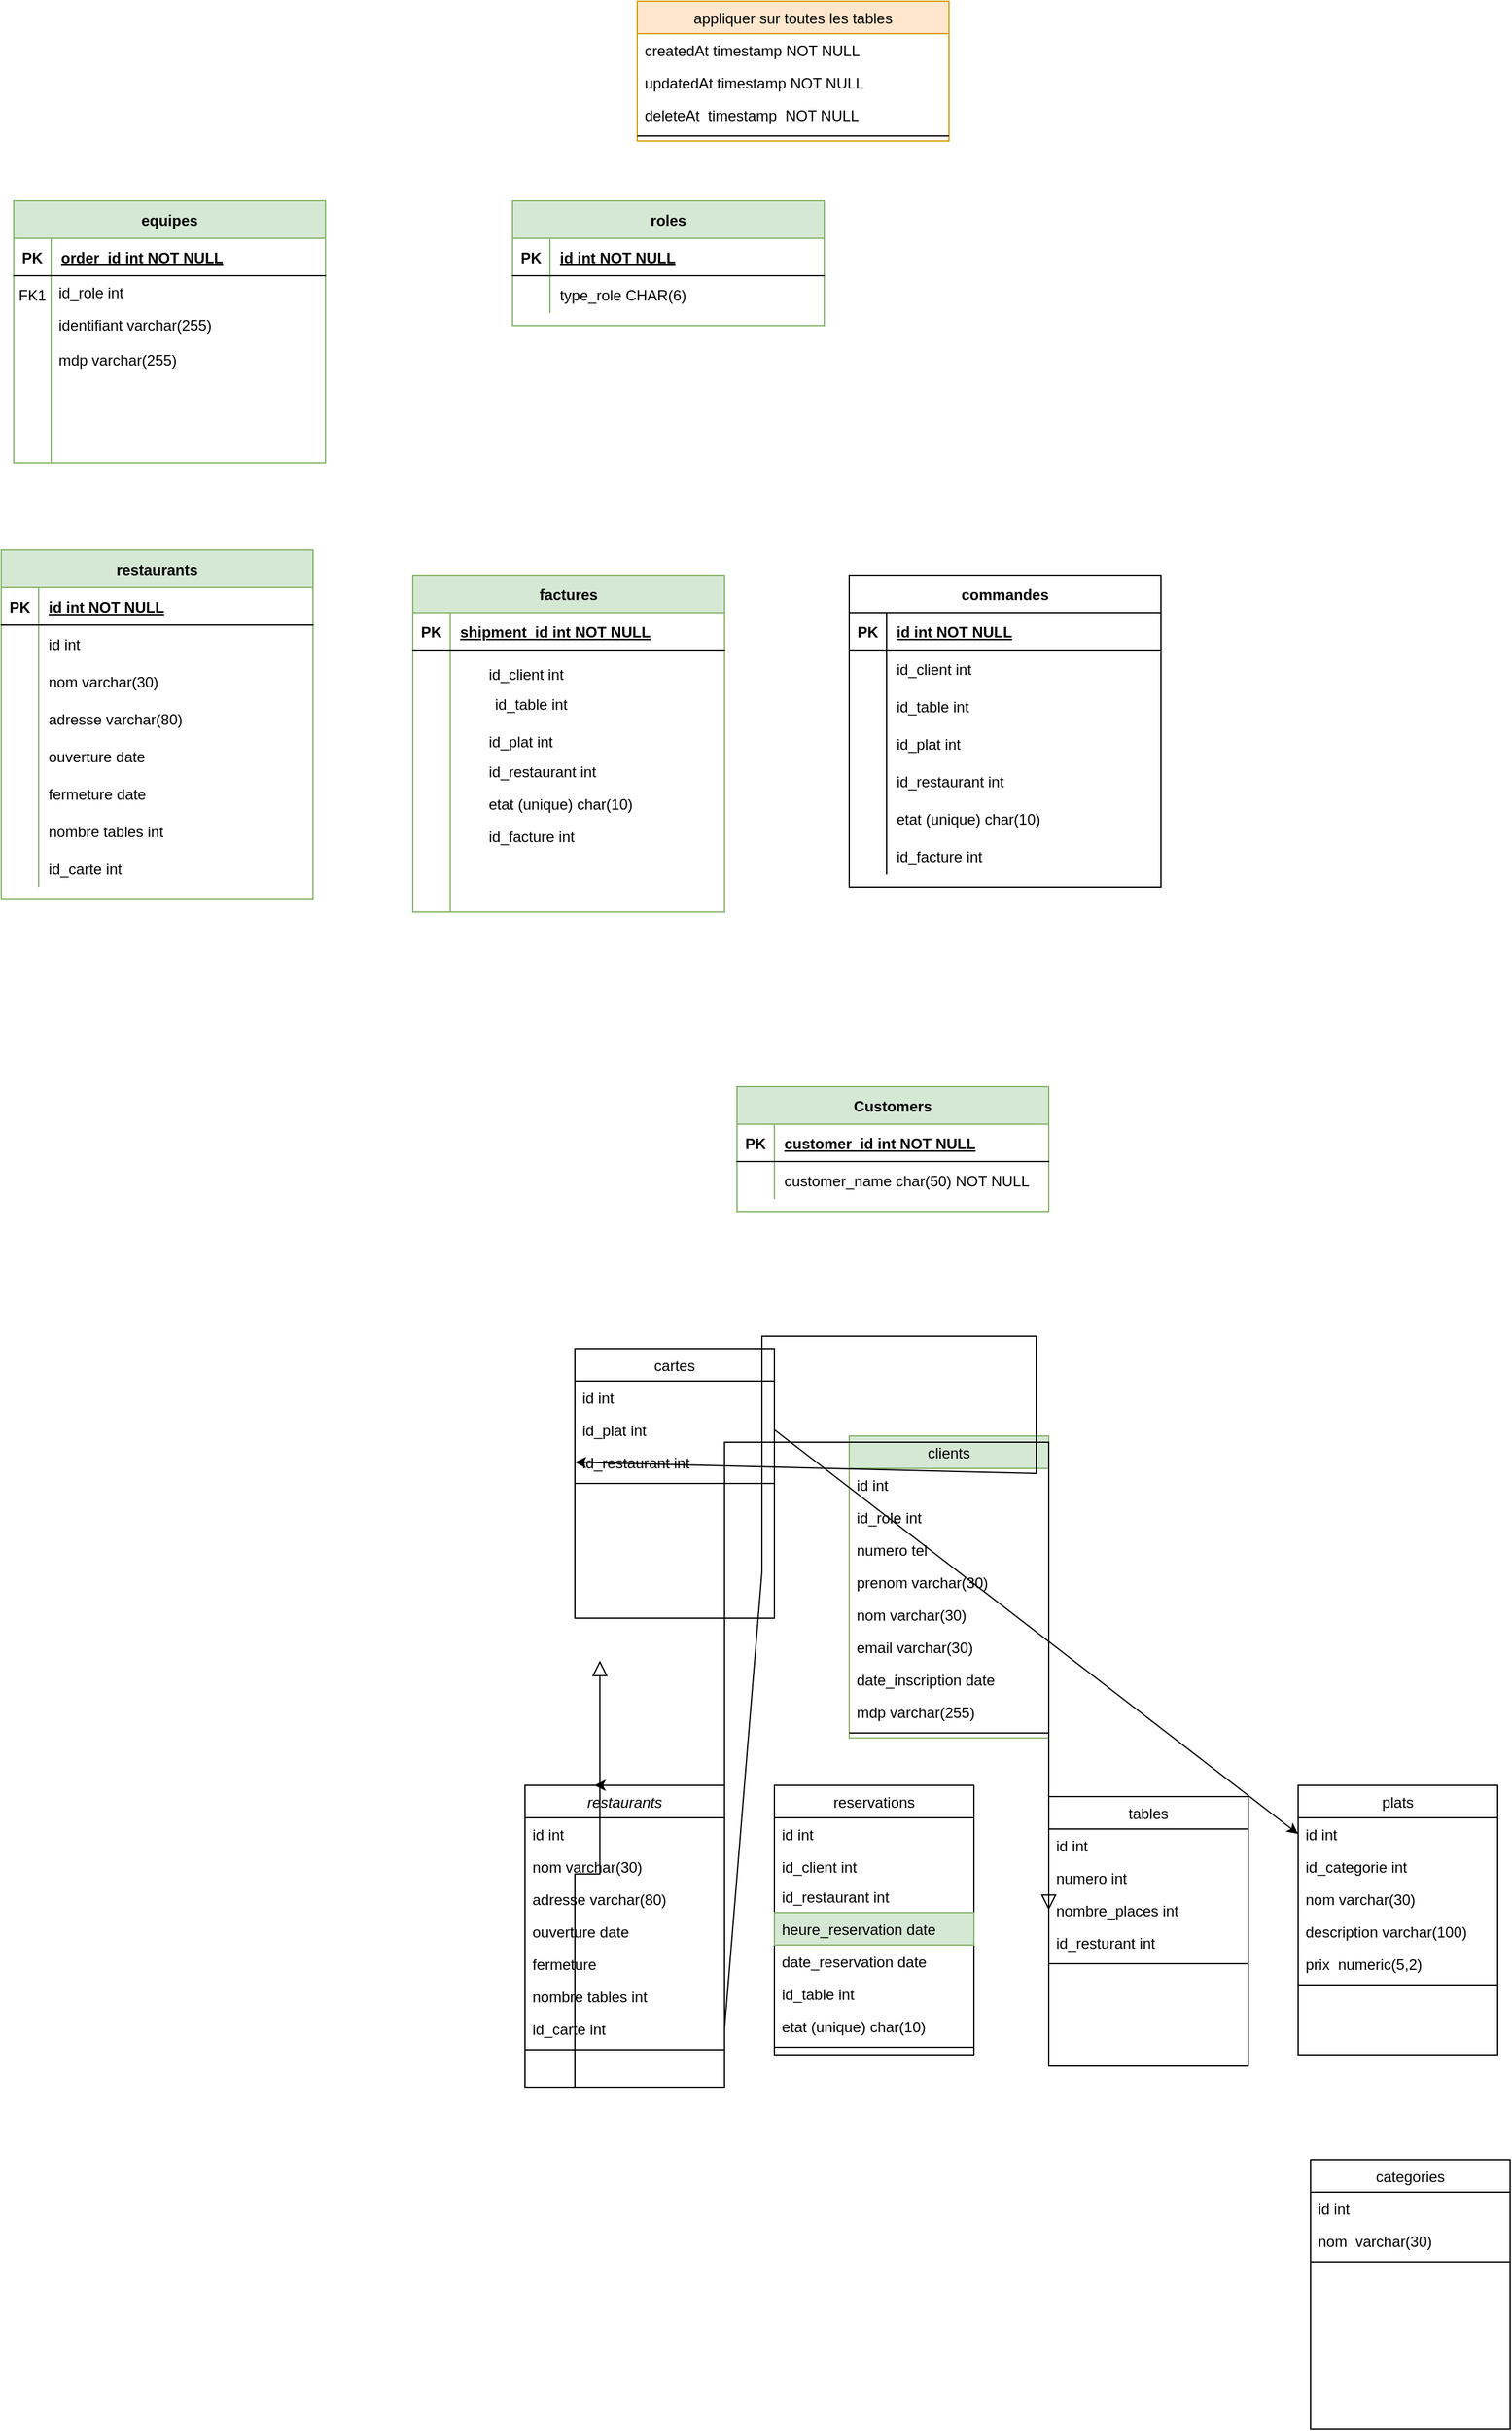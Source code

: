 <mxfile version="22.1.11" type="github">
  <diagram id="R2lEEEUBdFMjLlhIrx00" name="Page-1">
    <mxGraphModel dx="2284" dy="1846" grid="1" gridSize="10" guides="1" tooltips="1" connect="1" arrows="1" fold="1" page="1" pageScale="1" pageWidth="850" pageHeight="1100" math="0" shadow="0" extFonts="Permanent Marker^https://fonts.googleapis.com/css?family=Permanent+Marker">
      <root>
        <mxCell id="0" />
        <mxCell id="1" parent="0" />
        <mxCell id="1EvRD6FIWCBVG88owXpm-71" value="Customers" style="shape=table;startSize=30;container=1;collapsible=1;childLayout=tableLayout;fixedRows=1;rowLines=0;fontStyle=1;align=center;resizeLast=1;fillColor=#d5e8d4;strokeColor=#82b366;" parent="1" vertex="1">
          <mxGeometry x="140" y="590" width="250" height="100" as="geometry" />
        </mxCell>
        <mxCell id="1EvRD6FIWCBVG88owXpm-72" value="" style="shape=partialRectangle;collapsible=0;dropTarget=0;pointerEvents=0;fillColor=none;points=[[0,0.5],[1,0.5]];portConstraint=eastwest;top=0;left=0;right=0;bottom=1;" parent="1EvRD6FIWCBVG88owXpm-71" vertex="1">
          <mxGeometry y="30" width="250" height="30" as="geometry" />
        </mxCell>
        <mxCell id="1EvRD6FIWCBVG88owXpm-73" value="PK" style="shape=partialRectangle;overflow=hidden;connectable=0;fillColor=none;top=0;left=0;bottom=0;right=0;fontStyle=1;" parent="1EvRD6FIWCBVG88owXpm-72" vertex="1">
          <mxGeometry width="30" height="30" as="geometry">
            <mxRectangle width="30" height="30" as="alternateBounds" />
          </mxGeometry>
        </mxCell>
        <mxCell id="1EvRD6FIWCBVG88owXpm-74" value="customer_id int NOT NULL " style="shape=partialRectangle;overflow=hidden;connectable=0;fillColor=none;top=0;left=0;bottom=0;right=0;align=left;spacingLeft=6;fontStyle=5;" parent="1EvRD6FIWCBVG88owXpm-72" vertex="1">
          <mxGeometry x="30" width="220" height="30" as="geometry">
            <mxRectangle width="220" height="30" as="alternateBounds" />
          </mxGeometry>
        </mxCell>
        <mxCell id="1EvRD6FIWCBVG88owXpm-75" value="" style="shape=partialRectangle;collapsible=0;dropTarget=0;pointerEvents=0;fillColor=none;points=[[0,0.5],[1,0.5]];portConstraint=eastwest;top=0;left=0;right=0;bottom=0;" parent="1EvRD6FIWCBVG88owXpm-71" vertex="1">
          <mxGeometry y="60" width="250" height="30" as="geometry" />
        </mxCell>
        <mxCell id="1EvRD6FIWCBVG88owXpm-76" value="" style="shape=partialRectangle;overflow=hidden;connectable=0;fillColor=none;top=0;left=0;bottom=0;right=0;" parent="1EvRD6FIWCBVG88owXpm-75" vertex="1">
          <mxGeometry width="30" height="30" as="geometry">
            <mxRectangle width="30" height="30" as="alternateBounds" />
          </mxGeometry>
        </mxCell>
        <mxCell id="1EvRD6FIWCBVG88owXpm-77" value="customer_name char(50) NOT NULL" style="shape=partialRectangle;overflow=hidden;connectable=0;fillColor=none;top=0;left=0;bottom=0;right=0;align=left;spacingLeft=6;" parent="1EvRD6FIWCBVG88owXpm-75" vertex="1">
          <mxGeometry x="30" width="220" height="30" as="geometry">
            <mxRectangle width="220" height="30" as="alternateBounds" />
          </mxGeometry>
        </mxCell>
        <mxCell id="1EvRD6FIWCBVG88owXpm-78" value="restaurants" style="swimlane;fontStyle=2;align=center;verticalAlign=top;childLayout=stackLayout;horizontal=1;startSize=26;horizontalStack=0;resizeParent=1;resizeLast=0;collapsible=1;marginBottom=0;rounded=0;shadow=0;strokeWidth=1;" parent="1" vertex="1">
          <mxGeometry x="-30" y="1150" width="160" height="242" as="geometry">
            <mxRectangle x="230" y="140" width="160" height="26" as="alternateBounds" />
          </mxGeometry>
        </mxCell>
        <mxCell id="1EvRD6FIWCBVG88owXpm-79" value="id int" style="text;align=left;verticalAlign=top;spacingLeft=4;spacingRight=4;overflow=hidden;rotatable=0;points=[[0,0.5],[1,0.5]];portConstraint=eastwest;rounded=0;shadow=0;html=0;" parent="1EvRD6FIWCBVG88owXpm-78" vertex="1">
          <mxGeometry y="26" width="160" height="26" as="geometry" />
        </mxCell>
        <mxCell id="1EvRD6FIWCBVG88owXpm-80" value="nom varchar(30)" style="text;align=left;verticalAlign=top;spacingLeft=4;spacingRight=4;overflow=hidden;rotatable=0;points=[[0,0.5],[1,0.5]];portConstraint=eastwest;" parent="1EvRD6FIWCBVG88owXpm-78" vertex="1">
          <mxGeometry y="52" width="160" height="26" as="geometry" />
        </mxCell>
        <mxCell id="1EvRD6FIWCBVG88owXpm-81" value="adresse varchar(80)" style="text;align=left;verticalAlign=top;spacingLeft=4;spacingRight=4;overflow=hidden;rotatable=0;points=[[0,0.5],[1,0.5]];portConstraint=eastwest;rounded=0;shadow=0;html=0;" parent="1EvRD6FIWCBVG88owXpm-78" vertex="1">
          <mxGeometry y="78" width="160" height="26" as="geometry" />
        </mxCell>
        <mxCell id="1EvRD6FIWCBVG88owXpm-82" value="ouverture date" style="text;align=left;verticalAlign=top;spacingLeft=4;spacingRight=4;overflow=hidden;rotatable=0;points=[[0,0.5],[1,0.5]];portConstraint=eastwest;rounded=0;shadow=0;html=0;" parent="1EvRD6FIWCBVG88owXpm-78" vertex="1">
          <mxGeometry y="104" width="160" height="26" as="geometry" />
        </mxCell>
        <mxCell id="1EvRD6FIWCBVG88owXpm-83" value="fermeture" style="text;align=left;verticalAlign=top;spacingLeft=4;spacingRight=4;overflow=hidden;rotatable=0;points=[[0,0.5],[1,0.5]];portConstraint=eastwest;rounded=0;shadow=0;html=0;" parent="1EvRD6FIWCBVG88owXpm-78" vertex="1">
          <mxGeometry y="130" width="160" height="26" as="geometry" />
        </mxCell>
        <mxCell id="1EvRD6FIWCBVG88owXpm-84" value="nombre tables int" style="text;align=left;verticalAlign=top;spacingLeft=4;spacingRight=4;overflow=hidden;rotatable=0;points=[[0,0.5],[1,0.5]];portConstraint=eastwest;rounded=0;shadow=0;html=0;" parent="1EvRD6FIWCBVG88owXpm-78" vertex="1">
          <mxGeometry y="156" width="160" height="26" as="geometry" />
        </mxCell>
        <mxCell id="1EvRD6FIWCBVG88owXpm-85" value="id_carte int" style="text;align=left;verticalAlign=top;spacingLeft=4;spacingRight=4;overflow=hidden;rotatable=0;points=[[0,0.5],[1,0.5]];portConstraint=eastwest;rounded=0;shadow=0;html=0;" parent="1EvRD6FIWCBVG88owXpm-78" vertex="1">
          <mxGeometry y="182" width="160" height="26" as="geometry" />
        </mxCell>
        <mxCell id="1EvRD6FIWCBVG88owXpm-86" value="" style="line;html=1;strokeWidth=1;align=left;verticalAlign=middle;spacingTop=-1;spacingLeft=3;spacingRight=3;rotatable=0;labelPosition=right;points=[];portConstraint=eastwest;" parent="1EvRD6FIWCBVG88owXpm-78" vertex="1">
          <mxGeometry y="208" width="160" height="8" as="geometry" />
        </mxCell>
        <mxCell id="1EvRD6FIWCBVG88owXpm-87" value="" style="endArrow=block;endSize=10;endFill=0;shadow=0;strokeWidth=1;rounded=0;edgeStyle=elbowEdgeStyle;elbow=vertical;entryX=0.313;entryY=0;entryDx=0;entryDy=0;entryPerimeter=0;exitX=0.25;exitY=1;exitDx=0;exitDy=0;" parent="1" source="1EvRD6FIWCBVG88owXpm-78" edge="1">
          <mxGeometry width="160" relative="1" as="geometry">
            <mxPoint x="150" y="1000" as="sourcePoint" />
            <mxPoint x="30.08" y="1050" as="targetPoint" />
          </mxGeometry>
        </mxCell>
        <mxCell id="1EvRD6FIWCBVG88owXpm-88" value="tables" style="swimlane;fontStyle=0;align=center;verticalAlign=top;childLayout=stackLayout;horizontal=1;startSize=26;horizontalStack=0;resizeParent=1;resizeLast=0;collapsible=1;marginBottom=0;rounded=0;shadow=0;strokeWidth=1;" parent="1" vertex="1">
          <mxGeometry x="390" y="1159" width="160" height="216" as="geometry">
            <mxRectangle x="550" y="140" width="160" height="26" as="alternateBounds" />
          </mxGeometry>
        </mxCell>
        <mxCell id="1EvRD6FIWCBVG88owXpm-89" value="id int" style="text;align=left;verticalAlign=top;spacingLeft=4;spacingRight=4;overflow=hidden;rotatable=0;points=[[0,0.5],[1,0.5]];portConstraint=eastwest;rounded=0;shadow=0;html=0;" parent="1EvRD6FIWCBVG88owXpm-88" vertex="1">
          <mxGeometry y="26" width="160" height="26" as="geometry" />
        </mxCell>
        <mxCell id="1EvRD6FIWCBVG88owXpm-90" value="numero int" style="text;align=left;verticalAlign=top;spacingLeft=4;spacingRight=4;overflow=hidden;rotatable=0;points=[[0,0.5],[1,0.5]];portConstraint=eastwest;rounded=0;shadow=0;html=0;" parent="1EvRD6FIWCBVG88owXpm-88" vertex="1">
          <mxGeometry y="52" width="160" height="26" as="geometry" />
        </mxCell>
        <mxCell id="1EvRD6FIWCBVG88owXpm-91" value="nombre_places int" style="text;align=left;verticalAlign=top;spacingLeft=4;spacingRight=4;overflow=hidden;rotatable=0;points=[[0,0.5],[1,0.5]];portConstraint=eastwest;rounded=0;shadow=0;html=0;" parent="1EvRD6FIWCBVG88owXpm-88" vertex="1">
          <mxGeometry y="78" width="160" height="26" as="geometry" />
        </mxCell>
        <mxCell id="1EvRD6FIWCBVG88owXpm-92" value="id_resturant int" style="text;align=left;verticalAlign=top;spacingLeft=4;spacingRight=4;overflow=hidden;rotatable=0;points=[[0,0.5],[1,0.5]];portConstraint=eastwest;rounded=0;shadow=0;html=0;" parent="1EvRD6FIWCBVG88owXpm-88" vertex="1">
          <mxGeometry y="104" width="160" height="26" as="geometry" />
        </mxCell>
        <mxCell id="1EvRD6FIWCBVG88owXpm-93" value="" style="line;html=1;strokeWidth=1;align=left;verticalAlign=middle;spacingTop=-1;spacingLeft=3;spacingRight=3;rotatable=0;labelPosition=right;points=[];portConstraint=eastwest;" parent="1EvRD6FIWCBVG88owXpm-88" vertex="1">
          <mxGeometry y="130" width="160" height="8" as="geometry" />
        </mxCell>
        <mxCell id="1EvRD6FIWCBVG88owXpm-94" value="cartes" style="swimlane;fontStyle=0;align=center;verticalAlign=top;childLayout=stackLayout;horizontal=1;startSize=26;horizontalStack=0;resizeParent=1;resizeLast=0;collapsible=1;marginBottom=0;rounded=0;shadow=0;strokeWidth=1;" parent="1" vertex="1">
          <mxGeometry x="10" y="800" width="160" height="216" as="geometry">
            <mxRectangle x="550" y="140" width="160" height="26" as="alternateBounds" />
          </mxGeometry>
        </mxCell>
        <mxCell id="1EvRD6FIWCBVG88owXpm-95" value="id int" style="text;align=left;verticalAlign=top;spacingLeft=4;spacingRight=4;overflow=hidden;rotatable=0;points=[[0,0.5],[1,0.5]];portConstraint=eastwest;rounded=0;shadow=0;html=0;" parent="1EvRD6FIWCBVG88owXpm-94" vertex="1">
          <mxGeometry y="26" width="160" height="26" as="geometry" />
        </mxCell>
        <mxCell id="1EvRD6FIWCBVG88owXpm-96" value="id_plat int" style="text;align=left;verticalAlign=top;spacingLeft=4;spacingRight=4;overflow=hidden;rotatable=0;points=[[0,0.5],[1,0.5]];portConstraint=eastwest;rounded=0;shadow=0;html=0;" parent="1EvRD6FIWCBVG88owXpm-94" vertex="1">
          <mxGeometry y="52" width="160" height="26" as="geometry" />
        </mxCell>
        <mxCell id="1EvRD6FIWCBVG88owXpm-97" value="id_restaurant int" style="text;align=left;verticalAlign=top;spacingLeft=4;spacingRight=4;overflow=hidden;rotatable=0;points=[[0,0.5],[1,0.5]];portConstraint=eastwest;rounded=0;shadow=0;html=0;" parent="1EvRD6FIWCBVG88owXpm-94" vertex="1">
          <mxGeometry y="78" width="160" height="26" as="geometry" />
        </mxCell>
        <mxCell id="1EvRD6FIWCBVG88owXpm-98" value="" style="line;html=1;strokeWidth=1;align=left;verticalAlign=middle;spacingTop=-1;spacingLeft=3;spacingRight=3;rotatable=0;labelPosition=right;points=[];portConstraint=eastwest;" parent="1EvRD6FIWCBVG88owXpm-94" vertex="1">
          <mxGeometry y="104" width="160" height="8" as="geometry" />
        </mxCell>
        <mxCell id="1EvRD6FIWCBVG88owXpm-99" value="categories" style="swimlane;fontStyle=0;align=center;verticalAlign=top;childLayout=stackLayout;horizontal=1;startSize=26;horizontalStack=0;resizeParent=1;resizeLast=0;collapsible=1;marginBottom=0;rounded=0;shadow=0;strokeWidth=1;" parent="1" vertex="1">
          <mxGeometry x="600" y="1450" width="160" height="216" as="geometry">
            <mxRectangle x="550" y="140" width="160" height="26" as="alternateBounds" />
          </mxGeometry>
        </mxCell>
        <mxCell id="1EvRD6FIWCBVG88owXpm-100" value="id int" style="text;align=left;verticalAlign=top;spacingLeft=4;spacingRight=4;overflow=hidden;rotatable=0;points=[[0,0.5],[1,0.5]];portConstraint=eastwest;rounded=0;shadow=0;html=0;" parent="1EvRD6FIWCBVG88owXpm-99" vertex="1">
          <mxGeometry y="26" width="160" height="26" as="geometry" />
        </mxCell>
        <mxCell id="1EvRD6FIWCBVG88owXpm-101" value="nom  varchar(30)" style="text;align=left;verticalAlign=top;spacingLeft=4;spacingRight=4;overflow=hidden;rotatable=0;points=[[0,0.5],[1,0.5]];portConstraint=eastwest;rounded=0;shadow=0;html=0;" parent="1EvRD6FIWCBVG88owXpm-99" vertex="1">
          <mxGeometry y="52" width="160" height="26" as="geometry" />
        </mxCell>
        <mxCell id="1EvRD6FIWCBVG88owXpm-102" value="" style="line;html=1;strokeWidth=1;align=left;verticalAlign=middle;spacingTop=-1;spacingLeft=3;spacingRight=3;rotatable=0;labelPosition=right;points=[];portConstraint=eastwest;" parent="1EvRD6FIWCBVG88owXpm-99" vertex="1">
          <mxGeometry y="78" width="160" height="8" as="geometry" />
        </mxCell>
        <mxCell id="1EvRD6FIWCBVG88owXpm-103" value="plats" style="swimlane;fontStyle=0;align=center;verticalAlign=top;childLayout=stackLayout;horizontal=1;startSize=26;horizontalStack=0;resizeParent=1;resizeLast=0;collapsible=1;marginBottom=0;rounded=0;shadow=0;strokeWidth=1;" parent="1" vertex="1">
          <mxGeometry x="590" y="1150" width="160" height="216" as="geometry">
            <mxRectangle x="550" y="140" width="160" height="26" as="alternateBounds" />
          </mxGeometry>
        </mxCell>
        <mxCell id="1EvRD6FIWCBVG88owXpm-104" value="id int" style="text;align=left;verticalAlign=top;spacingLeft=4;spacingRight=4;overflow=hidden;rotatable=0;points=[[0,0.5],[1,0.5]];portConstraint=eastwest;rounded=0;shadow=0;html=0;" parent="1EvRD6FIWCBVG88owXpm-103" vertex="1">
          <mxGeometry y="26" width="160" height="26" as="geometry" />
        </mxCell>
        <mxCell id="1EvRD6FIWCBVG88owXpm-105" value="id_categorie int" style="text;align=left;verticalAlign=top;spacingLeft=4;spacingRight=4;overflow=hidden;rotatable=0;points=[[0,0.5],[1,0.5]];portConstraint=eastwest;rounded=0;shadow=0;html=0;" parent="1EvRD6FIWCBVG88owXpm-103" vertex="1">
          <mxGeometry y="52" width="160" height="26" as="geometry" />
        </mxCell>
        <mxCell id="1EvRD6FIWCBVG88owXpm-106" value="nom varchar(30)" style="text;align=left;verticalAlign=top;spacingLeft=4;spacingRight=4;overflow=hidden;rotatable=0;points=[[0,0.5],[1,0.5]];portConstraint=eastwest;rounded=0;shadow=0;html=0;" parent="1EvRD6FIWCBVG88owXpm-103" vertex="1">
          <mxGeometry y="78" width="160" height="26" as="geometry" />
        </mxCell>
        <mxCell id="1EvRD6FIWCBVG88owXpm-107" value="description varchar(100)" style="text;align=left;verticalAlign=top;spacingLeft=4;spacingRight=4;overflow=hidden;rotatable=0;points=[[0,0.5],[1,0.5]];portConstraint=eastwest;rounded=0;shadow=0;html=0;" parent="1EvRD6FIWCBVG88owXpm-103" vertex="1">
          <mxGeometry y="104" width="160" height="26" as="geometry" />
        </mxCell>
        <mxCell id="1EvRD6FIWCBVG88owXpm-108" value="prix  numeric(5,2)" style="text;align=left;verticalAlign=top;spacingLeft=4;spacingRight=4;overflow=hidden;rotatable=0;points=[[0,0.5],[1,0.5]];portConstraint=eastwest;rounded=0;shadow=0;html=0;" parent="1EvRD6FIWCBVG88owXpm-103" vertex="1">
          <mxGeometry y="130" width="160" height="26" as="geometry" />
        </mxCell>
        <mxCell id="1EvRD6FIWCBVG88owXpm-109" value="" style="line;html=1;strokeWidth=1;align=left;verticalAlign=middle;spacingTop=-1;spacingLeft=3;spacingRight=3;rotatable=0;labelPosition=right;points=[];portConstraint=eastwest;" parent="1EvRD6FIWCBVG88owXpm-103" vertex="1">
          <mxGeometry y="156" width="160" height="8" as="geometry" />
        </mxCell>
        <mxCell id="1EvRD6FIWCBVG88owXpm-110" value="clients" style="swimlane;fontStyle=0;align=center;verticalAlign=top;childLayout=stackLayout;horizontal=1;startSize=26;horizontalStack=0;resizeParent=1;resizeLast=0;collapsible=1;marginBottom=0;rounded=0;shadow=0;strokeWidth=1;fillColor=#d5e8d4;strokeColor=#82b366;" parent="1" vertex="1">
          <mxGeometry x="230" y="870" width="160" height="242" as="geometry">
            <mxRectangle x="130" y="380" width="160" height="26" as="alternateBounds" />
          </mxGeometry>
        </mxCell>
        <mxCell id="1EvRD6FIWCBVG88owXpm-111" value="id int" style="text;align=left;verticalAlign=top;spacingLeft=4;spacingRight=4;overflow=hidden;rotatable=0;points=[[0,0.5],[1,0.5]];portConstraint=eastwest;rounded=0;shadow=0;html=0;" parent="1EvRD6FIWCBVG88owXpm-110" vertex="1">
          <mxGeometry y="26" width="160" height="26" as="geometry" />
        </mxCell>
        <mxCell id="1EvRD6FIWCBVG88owXpm-112" value="id_role int" style="text;align=left;verticalAlign=top;spacingLeft=4;spacingRight=4;overflow=hidden;rotatable=0;points=[[0,0.5],[1,0.5]];portConstraint=eastwest;" parent="1EvRD6FIWCBVG88owXpm-110" vertex="1">
          <mxGeometry y="52" width="160" height="26" as="geometry" />
        </mxCell>
        <mxCell id="1EvRD6FIWCBVG88owXpm-113" value="numero tel " style="text;align=left;verticalAlign=top;spacingLeft=4;spacingRight=4;overflow=hidden;rotatable=0;points=[[0,0.5],[1,0.5]];portConstraint=eastwest;" parent="1EvRD6FIWCBVG88owXpm-110" vertex="1">
          <mxGeometry y="78" width="160" height="26" as="geometry" />
        </mxCell>
        <mxCell id="1EvRD6FIWCBVG88owXpm-114" value="prenom varchar(30)" style="text;align=left;verticalAlign=top;spacingLeft=4;spacingRight=4;overflow=hidden;rotatable=0;points=[[0,0.5],[1,0.5]];portConstraint=eastwest;rounded=0;shadow=0;html=0;" parent="1EvRD6FIWCBVG88owXpm-110" vertex="1">
          <mxGeometry y="104" width="160" height="26" as="geometry" />
        </mxCell>
        <mxCell id="1EvRD6FIWCBVG88owXpm-115" value="nom varchar(30)" style="text;align=left;verticalAlign=top;spacingLeft=4;spacingRight=4;overflow=hidden;rotatable=0;points=[[0,0.5],[1,0.5]];portConstraint=eastwest;rounded=0;shadow=0;html=0;" parent="1EvRD6FIWCBVG88owXpm-110" vertex="1">
          <mxGeometry y="130" width="160" height="26" as="geometry" />
        </mxCell>
        <mxCell id="1EvRD6FIWCBVG88owXpm-116" value="email varchar(30)" style="text;align=left;verticalAlign=top;spacingLeft=4;spacingRight=4;overflow=hidden;rotatable=0;points=[[0,0.5],[1,0.5]];portConstraint=eastwest;rounded=0;shadow=0;html=0;" parent="1EvRD6FIWCBVG88owXpm-110" vertex="1">
          <mxGeometry y="156" width="160" height="26" as="geometry" />
        </mxCell>
        <mxCell id="1EvRD6FIWCBVG88owXpm-117" value="date_inscription date" style="text;align=left;verticalAlign=top;spacingLeft=4;spacingRight=4;overflow=hidden;rotatable=0;points=[[0,0.5],[1,0.5]];portConstraint=eastwest;rounded=0;shadow=0;html=0;" parent="1EvRD6FIWCBVG88owXpm-110" vertex="1">
          <mxGeometry y="182" width="160" height="26" as="geometry" />
        </mxCell>
        <mxCell id="1EvRD6FIWCBVG88owXpm-118" value="mdp varchar(255)" style="text;align=left;verticalAlign=top;spacingLeft=4;spacingRight=4;overflow=hidden;rotatable=0;points=[[0,0.5],[1,0.5]];portConstraint=eastwest;" parent="1EvRD6FIWCBVG88owXpm-110" vertex="1">
          <mxGeometry y="208" width="160" height="26" as="geometry" />
        </mxCell>
        <mxCell id="1EvRD6FIWCBVG88owXpm-119" value="" style="line;html=1;strokeWidth=1;align=left;verticalAlign=middle;spacingTop=-1;spacingLeft=3;spacingRight=3;rotatable=0;labelPosition=right;points=[];portConstraint=eastwest;" parent="1EvRD6FIWCBVG88owXpm-110" vertex="1">
          <mxGeometry y="234" width="160" height="8" as="geometry" />
        </mxCell>
        <mxCell id="1EvRD6FIWCBVG88owXpm-130" value="reservations" style="swimlane;fontStyle=0;align=center;verticalAlign=top;childLayout=stackLayout;horizontal=1;startSize=26;horizontalStack=0;resizeParent=1;resizeLast=0;collapsible=1;marginBottom=0;rounded=0;shadow=0;strokeWidth=1;" parent="1" vertex="1">
          <mxGeometry x="170" y="1150" width="160" height="216" as="geometry">
            <mxRectangle x="550" y="140" width="160" height="26" as="alternateBounds" />
          </mxGeometry>
        </mxCell>
        <mxCell id="1EvRD6FIWCBVG88owXpm-131" value="id int" style="text;align=left;verticalAlign=top;spacingLeft=4;spacingRight=4;overflow=hidden;rotatable=0;points=[[0,0.5],[1,0.5]];portConstraint=eastwest;rounded=0;shadow=0;html=0;" parent="1EvRD6FIWCBVG88owXpm-130" vertex="1">
          <mxGeometry y="26" width="160" height="26" as="geometry" />
        </mxCell>
        <mxCell id="1EvRD6FIWCBVG88owXpm-132" value="id_client int" style="text;align=left;verticalAlign=top;spacingLeft=4;spacingRight=4;overflow=hidden;rotatable=0;points=[[0,0.5],[1,0.5]];portConstraint=eastwest;rounded=0;shadow=0;html=0;" parent="1EvRD6FIWCBVG88owXpm-130" vertex="1">
          <mxGeometry y="52" width="160" height="24" as="geometry" />
        </mxCell>
        <mxCell id="1EvRD6FIWCBVG88owXpm-133" value="id_restaurant int" style="text;align=left;verticalAlign=top;spacingLeft=4;spacingRight=4;overflow=hidden;rotatable=0;points=[[0,0.5],[1,0.5]];portConstraint=eastwest;rounded=0;shadow=0;html=0;" parent="1EvRD6FIWCBVG88owXpm-130" vertex="1">
          <mxGeometry y="76" width="160" height="26" as="geometry" />
        </mxCell>
        <mxCell id="1EvRD6FIWCBVG88owXpm-134" value="heure_reservation date" style="text;align=left;verticalAlign=top;spacingLeft=4;spacingRight=4;overflow=hidden;rotatable=0;points=[[0,0.5],[1,0.5]];portConstraint=eastwest;rounded=0;shadow=0;html=0;fillColor=#d5e8d4;strokeColor=#82b366;" parent="1EvRD6FIWCBVG88owXpm-130" vertex="1">
          <mxGeometry y="102" width="160" height="26" as="geometry" />
        </mxCell>
        <mxCell id="1EvRD6FIWCBVG88owXpm-135" value="date_reservation date" style="text;align=left;verticalAlign=top;spacingLeft=4;spacingRight=4;overflow=hidden;rotatable=0;points=[[0,0.5],[1,0.5]];portConstraint=eastwest;rounded=0;shadow=0;html=0;" parent="1EvRD6FIWCBVG88owXpm-130" vertex="1">
          <mxGeometry y="128" width="160" height="26" as="geometry" />
        </mxCell>
        <mxCell id="1EvRD6FIWCBVG88owXpm-136" value="id_table int" style="text;align=left;verticalAlign=top;spacingLeft=4;spacingRight=4;overflow=hidden;rotatable=0;points=[[0,0.5],[1,0.5]];portConstraint=eastwest;rounded=0;shadow=0;html=0;" parent="1EvRD6FIWCBVG88owXpm-130" vertex="1">
          <mxGeometry y="154" width="160" height="26" as="geometry" />
        </mxCell>
        <mxCell id="1EvRD6FIWCBVG88owXpm-137" value="etat (unique) char(10)" style="text;align=left;verticalAlign=top;spacingLeft=4;spacingRight=4;overflow=hidden;rotatable=0;points=[[0,0.5],[1,0.5]];portConstraint=eastwest;rounded=0;shadow=0;html=0;" parent="1EvRD6FIWCBVG88owXpm-130" vertex="1">
          <mxGeometry y="180" width="160" height="26" as="geometry" />
        </mxCell>
        <mxCell id="1EvRD6FIWCBVG88owXpm-138" value="" style="line;html=1;strokeWidth=1;align=left;verticalAlign=middle;spacingTop=-1;spacingLeft=3;spacingRight=3;rotatable=0;labelPosition=right;points=[];portConstraint=eastwest;" parent="1EvRD6FIWCBVG88owXpm-130" vertex="1">
          <mxGeometry y="206" width="160" height="8" as="geometry" />
        </mxCell>
        <mxCell id="1EvRD6FIWCBVG88owXpm-155" value="" style="endArrow=block;endSize=10;endFill=0;shadow=0;strokeWidth=1;rounded=0;edgeStyle=elbowEdgeStyle;elbow=vertical;entryX=0;entryY=0.5;entryDx=0;entryDy=0;exitX=1;exitY=0.5;exitDx=0;exitDy=0;" parent="1" source="1EvRD6FIWCBVG88owXpm-82" target="1EvRD6FIWCBVG88owXpm-91" edge="1">
          <mxGeometry width="160" relative="1" as="geometry">
            <mxPoint x="40" y="994" as="sourcePoint" />
            <mxPoint x="50" y="1070" as="targetPoint" />
            <Array as="points">
              <mxPoint x="170" y="875" />
            </Array>
          </mxGeometry>
        </mxCell>
        <mxCell id="1EvRD6FIWCBVG88owXpm-156" value="" style="endArrow=classic;html=1;rounded=0;entryX=0;entryY=0.5;entryDx=0;entryDy=0;exitX=1;exitY=0.5;exitDx=0;exitDy=0;exitPerimeter=0;" parent="1" source="1EvRD6FIWCBVG88owXpm-85" target="1EvRD6FIWCBVG88owXpm-97" edge="1">
          <mxGeometry width="50" height="50" relative="1" as="geometry">
            <mxPoint x="280" y="1310" as="sourcePoint" />
            <mxPoint x="170" y="810" as="targetPoint" />
            <Array as="points">
              <mxPoint x="160" y="979" />
              <mxPoint x="160" y="790" />
              <mxPoint x="380" y="790" />
              <mxPoint x="380" y="900" />
            </Array>
          </mxGeometry>
        </mxCell>
        <mxCell id="1EvRD6FIWCBVG88owXpm-157" value="" style="endArrow=classic;html=1;rounded=0;exitX=1;exitY=0.5;exitDx=0;exitDy=0;entryX=0;entryY=0.5;entryDx=0;entryDy=0;" parent="1" source="1EvRD6FIWCBVG88owXpm-96" target="1EvRD6FIWCBVG88owXpm-104" edge="1">
          <mxGeometry width="50" height="50" relative="1" as="geometry">
            <mxPoint x="310" y="1340" as="sourcePoint" />
            <mxPoint x="580" y="875" as="targetPoint" />
          </mxGeometry>
        </mxCell>
        <mxCell id="1EvRD6FIWCBVG88owXpm-158" value="appliquer sur toutes les tables" style="swimlane;fontStyle=0;align=center;verticalAlign=top;childLayout=stackLayout;horizontal=1;startSize=26;horizontalStack=0;resizeParent=1;resizeLast=0;collapsible=1;marginBottom=0;rounded=0;shadow=0;strokeWidth=1;fillColor=#ffe6cc;strokeColor=#d79b00;" parent="1" vertex="1">
          <mxGeometry x="60" y="-280" width="250" height="112" as="geometry">
            <mxRectangle x="550" y="140" width="160" height="26" as="alternateBounds" />
          </mxGeometry>
        </mxCell>
        <mxCell id="1EvRD6FIWCBVG88owXpm-159" value="createdAt timestamp NOT NULL" style="text;align=left;verticalAlign=top;spacingLeft=4;spacingRight=4;overflow=hidden;rotatable=0;points=[[0,0.5],[1,0.5]];portConstraint=eastwest;rounded=0;shadow=0;html=0;" parent="1EvRD6FIWCBVG88owXpm-158" vertex="1">
          <mxGeometry y="26" width="250" height="26" as="geometry" />
        </mxCell>
        <mxCell id="1EvRD6FIWCBVG88owXpm-160" value="updatedAt timestamp NOT NULL" style="text;align=left;verticalAlign=top;spacingLeft=4;spacingRight=4;overflow=hidden;rotatable=0;points=[[0,0.5],[1,0.5]];portConstraint=eastwest;rounded=0;shadow=0;html=0;" parent="1EvRD6FIWCBVG88owXpm-158" vertex="1">
          <mxGeometry y="52" width="250" height="26" as="geometry" />
        </mxCell>
        <mxCell id="1EvRD6FIWCBVG88owXpm-161" value="deleteAt  timestamp  NOT NULL" style="text;align=left;verticalAlign=top;spacingLeft=4;spacingRight=4;overflow=hidden;rotatable=0;points=[[0,0.5],[1,0.5]];portConstraint=eastwest;rounded=0;shadow=0;html=0;" parent="1EvRD6FIWCBVG88owXpm-158" vertex="1">
          <mxGeometry y="78" width="250" height="26" as="geometry" />
        </mxCell>
        <mxCell id="1EvRD6FIWCBVG88owXpm-162" value="" style="line;html=1;strokeWidth=1;align=left;verticalAlign=middle;spacingTop=-1;spacingLeft=3;spacingRight=3;rotatable=0;labelPosition=right;points=[];portConstraint=eastwest;" parent="1EvRD6FIWCBVG88owXpm-158" vertex="1">
          <mxGeometry y="104" width="250" height="8" as="geometry" />
        </mxCell>
        <mxCell id="Lyq9YhjA4DaeR76X8_bp-9" value="restaurants" style="shape=table;startSize=30;container=1;collapsible=1;childLayout=tableLayout;fixedRows=1;rowLines=0;fontStyle=1;align=center;resizeLast=1;fillColor=#d5e8d4;strokeColor=#82b366;" parent="1" vertex="1">
          <mxGeometry x="-450" y="160" width="250" height="280" as="geometry" />
        </mxCell>
        <mxCell id="Lyq9YhjA4DaeR76X8_bp-10" value="" style="shape=partialRectangle;collapsible=0;dropTarget=0;pointerEvents=0;fillColor=none;points=[[0,0.5],[1,0.5]];portConstraint=eastwest;top=0;left=0;right=0;bottom=1;" parent="Lyq9YhjA4DaeR76X8_bp-9" vertex="1">
          <mxGeometry y="30" width="250" height="30" as="geometry" />
        </mxCell>
        <mxCell id="Lyq9YhjA4DaeR76X8_bp-11" value="PK" style="shape=partialRectangle;overflow=hidden;connectable=0;fillColor=none;top=0;left=0;bottom=0;right=0;fontStyle=1;" parent="Lyq9YhjA4DaeR76X8_bp-10" vertex="1">
          <mxGeometry width="30" height="30" as="geometry">
            <mxRectangle width="30" height="30" as="alternateBounds" />
          </mxGeometry>
        </mxCell>
        <mxCell id="Lyq9YhjA4DaeR76X8_bp-12" value="id int NOT NULL" style="shape=partialRectangle;overflow=hidden;connectable=0;fillColor=none;top=0;left=0;bottom=0;right=0;align=left;spacingLeft=6;fontStyle=5;" parent="Lyq9YhjA4DaeR76X8_bp-10" vertex="1">
          <mxGeometry x="30" width="220" height="30" as="geometry">
            <mxRectangle width="220" height="30" as="alternateBounds" />
          </mxGeometry>
        </mxCell>
        <mxCell id="Lyq9YhjA4DaeR76X8_bp-13" value="" style="shape=partialRectangle;collapsible=0;dropTarget=0;pointerEvents=0;fillColor=none;points=[[0,0.5],[1,0.5]];portConstraint=eastwest;top=0;left=0;right=0;bottom=0;" parent="Lyq9YhjA4DaeR76X8_bp-9" vertex="1">
          <mxGeometry y="60" width="250" height="30" as="geometry" />
        </mxCell>
        <mxCell id="Lyq9YhjA4DaeR76X8_bp-14" value="" style="shape=partialRectangle;overflow=hidden;connectable=0;fillColor=none;top=0;left=0;bottom=0;right=0;" parent="Lyq9YhjA4DaeR76X8_bp-13" vertex="1">
          <mxGeometry width="30" height="30" as="geometry">
            <mxRectangle width="30" height="30" as="alternateBounds" />
          </mxGeometry>
        </mxCell>
        <mxCell id="Lyq9YhjA4DaeR76X8_bp-15" value="id int" style="shape=partialRectangle;overflow=hidden;connectable=0;fillColor=none;top=0;left=0;bottom=0;right=0;align=left;spacingLeft=6;" parent="Lyq9YhjA4DaeR76X8_bp-13" vertex="1">
          <mxGeometry x="30" width="220" height="30" as="geometry">
            <mxRectangle width="220" height="30" as="alternateBounds" />
          </mxGeometry>
        </mxCell>
        <mxCell id="Lyq9YhjA4DaeR76X8_bp-16" value="" style="shape=partialRectangle;collapsible=0;dropTarget=0;pointerEvents=0;fillColor=none;points=[[0,0.5],[1,0.5]];portConstraint=eastwest;top=0;left=0;right=0;bottom=0;" parent="Lyq9YhjA4DaeR76X8_bp-9" vertex="1">
          <mxGeometry y="90" width="250" height="30" as="geometry" />
        </mxCell>
        <mxCell id="Lyq9YhjA4DaeR76X8_bp-17" value="" style="shape=partialRectangle;overflow=hidden;connectable=0;fillColor=none;top=0;left=0;bottom=0;right=0;" parent="Lyq9YhjA4DaeR76X8_bp-16" vertex="1">
          <mxGeometry width="30" height="30" as="geometry">
            <mxRectangle width="30" height="30" as="alternateBounds" />
          </mxGeometry>
        </mxCell>
        <mxCell id="Lyq9YhjA4DaeR76X8_bp-18" value="nom varchar(30)" style="shape=partialRectangle;overflow=hidden;connectable=0;fillColor=none;top=0;left=0;bottom=0;right=0;align=left;spacingLeft=6;" parent="Lyq9YhjA4DaeR76X8_bp-16" vertex="1">
          <mxGeometry x="30" width="220" height="30" as="geometry">
            <mxRectangle width="220" height="30" as="alternateBounds" />
          </mxGeometry>
        </mxCell>
        <mxCell id="Lyq9YhjA4DaeR76X8_bp-19" value="" style="shape=partialRectangle;collapsible=0;dropTarget=0;pointerEvents=0;fillColor=none;points=[[0,0.5],[1,0.5]];portConstraint=eastwest;top=0;left=0;right=0;bottom=0;" parent="Lyq9YhjA4DaeR76X8_bp-9" vertex="1">
          <mxGeometry y="120" width="250" height="30" as="geometry" />
        </mxCell>
        <mxCell id="Lyq9YhjA4DaeR76X8_bp-20" value="" style="shape=partialRectangle;overflow=hidden;connectable=0;fillColor=none;top=0;left=0;bottom=0;right=0;" parent="Lyq9YhjA4DaeR76X8_bp-19" vertex="1">
          <mxGeometry width="30" height="30" as="geometry">
            <mxRectangle width="30" height="30" as="alternateBounds" />
          </mxGeometry>
        </mxCell>
        <mxCell id="Lyq9YhjA4DaeR76X8_bp-21" value="adresse varchar(80)" style="shape=partialRectangle;overflow=hidden;connectable=0;fillColor=none;top=0;left=0;bottom=0;right=0;align=left;spacingLeft=6;" parent="Lyq9YhjA4DaeR76X8_bp-19" vertex="1">
          <mxGeometry x="30" width="220" height="30" as="geometry">
            <mxRectangle width="220" height="30" as="alternateBounds" />
          </mxGeometry>
        </mxCell>
        <mxCell id="Lyq9YhjA4DaeR76X8_bp-22" value="" style="shape=partialRectangle;collapsible=0;dropTarget=0;pointerEvents=0;fillColor=none;points=[[0,0.5],[1,0.5]];portConstraint=eastwest;top=0;left=0;right=0;bottom=0;" parent="Lyq9YhjA4DaeR76X8_bp-9" vertex="1">
          <mxGeometry y="150" width="250" height="30" as="geometry" />
        </mxCell>
        <mxCell id="Lyq9YhjA4DaeR76X8_bp-23" value="" style="shape=partialRectangle;overflow=hidden;connectable=0;fillColor=none;top=0;left=0;bottom=0;right=0;" parent="Lyq9YhjA4DaeR76X8_bp-22" vertex="1">
          <mxGeometry width="30" height="30" as="geometry">
            <mxRectangle width="30" height="30" as="alternateBounds" />
          </mxGeometry>
        </mxCell>
        <mxCell id="Lyq9YhjA4DaeR76X8_bp-24" value="ouverture date" style="shape=partialRectangle;overflow=hidden;connectable=0;fillColor=none;top=0;left=0;bottom=0;right=0;align=left;spacingLeft=6;" parent="Lyq9YhjA4DaeR76X8_bp-22" vertex="1">
          <mxGeometry x="30" width="220" height="30" as="geometry">
            <mxRectangle width="220" height="30" as="alternateBounds" />
          </mxGeometry>
        </mxCell>
        <mxCell id="Lyq9YhjA4DaeR76X8_bp-25" value="" style="shape=partialRectangle;collapsible=0;dropTarget=0;pointerEvents=0;fillColor=none;points=[[0,0.5],[1,0.5]];portConstraint=eastwest;top=0;left=0;right=0;bottom=0;" parent="Lyq9YhjA4DaeR76X8_bp-9" vertex="1">
          <mxGeometry y="180" width="250" height="30" as="geometry" />
        </mxCell>
        <mxCell id="Lyq9YhjA4DaeR76X8_bp-26" value="" style="shape=partialRectangle;overflow=hidden;connectable=0;fillColor=none;top=0;left=0;bottom=0;right=0;" parent="Lyq9YhjA4DaeR76X8_bp-25" vertex="1">
          <mxGeometry width="30" height="30" as="geometry">
            <mxRectangle width="30" height="30" as="alternateBounds" />
          </mxGeometry>
        </mxCell>
        <mxCell id="Lyq9YhjA4DaeR76X8_bp-27" value="fermeture date" style="shape=partialRectangle;overflow=hidden;connectable=0;fillColor=none;top=0;left=0;bottom=0;right=0;align=left;spacingLeft=6;" parent="Lyq9YhjA4DaeR76X8_bp-25" vertex="1">
          <mxGeometry x="30" width="220" height="30" as="geometry">
            <mxRectangle width="220" height="30" as="alternateBounds" />
          </mxGeometry>
        </mxCell>
        <mxCell id="Lyq9YhjA4DaeR76X8_bp-28" value="" style="shape=partialRectangle;collapsible=0;dropTarget=0;pointerEvents=0;fillColor=none;points=[[0,0.5],[1,0.5]];portConstraint=eastwest;top=0;left=0;right=0;bottom=0;" parent="Lyq9YhjA4DaeR76X8_bp-9" vertex="1">
          <mxGeometry y="210" width="250" height="30" as="geometry" />
        </mxCell>
        <mxCell id="Lyq9YhjA4DaeR76X8_bp-29" value="" style="shape=partialRectangle;overflow=hidden;connectable=0;fillColor=none;top=0;left=0;bottom=0;right=0;" parent="Lyq9YhjA4DaeR76X8_bp-28" vertex="1">
          <mxGeometry width="30" height="30" as="geometry">
            <mxRectangle width="30" height="30" as="alternateBounds" />
          </mxGeometry>
        </mxCell>
        <mxCell id="Lyq9YhjA4DaeR76X8_bp-30" value="nombre tables int" style="shape=partialRectangle;overflow=hidden;connectable=0;fillColor=none;top=0;left=0;bottom=0;right=0;align=left;spacingLeft=6;" parent="Lyq9YhjA4DaeR76X8_bp-28" vertex="1">
          <mxGeometry x="30" width="220" height="30" as="geometry">
            <mxRectangle width="220" height="30" as="alternateBounds" />
          </mxGeometry>
        </mxCell>
        <mxCell id="Lyq9YhjA4DaeR76X8_bp-31" value="" style="shape=partialRectangle;collapsible=0;dropTarget=0;pointerEvents=0;fillColor=none;points=[[0,0.5],[1,0.5]];portConstraint=eastwest;top=0;left=0;right=0;bottom=0;" parent="Lyq9YhjA4DaeR76X8_bp-9" vertex="1">
          <mxGeometry y="240" width="250" height="30" as="geometry" />
        </mxCell>
        <mxCell id="Lyq9YhjA4DaeR76X8_bp-32" value="" style="shape=partialRectangle;overflow=hidden;connectable=0;fillColor=none;top=0;left=0;bottom=0;right=0;" parent="Lyq9YhjA4DaeR76X8_bp-31" vertex="1">
          <mxGeometry width="30" height="30" as="geometry">
            <mxRectangle width="30" height="30" as="alternateBounds" />
          </mxGeometry>
        </mxCell>
        <mxCell id="Lyq9YhjA4DaeR76X8_bp-33" value="id_carte int" style="shape=partialRectangle;overflow=hidden;connectable=0;fillColor=none;top=0;left=0;bottom=0;right=0;align=left;spacingLeft=6;" parent="Lyq9YhjA4DaeR76X8_bp-31" vertex="1">
          <mxGeometry x="30" width="220" height="30" as="geometry">
            <mxRectangle width="220" height="30" as="alternateBounds" />
          </mxGeometry>
        </mxCell>
        <mxCell id="Lyq9YhjA4DaeR76X8_bp-34" value="roles" style="shape=table;startSize=30;container=1;collapsible=1;childLayout=tableLayout;fixedRows=1;rowLines=0;fontStyle=1;align=center;resizeLast=1;fillColor=#d5e8d4;strokeColor=#82b366;" parent="1" vertex="1">
          <mxGeometry x="-40" y="-120" width="250" height="100" as="geometry" />
        </mxCell>
        <mxCell id="Lyq9YhjA4DaeR76X8_bp-35" value="" style="shape=partialRectangle;collapsible=0;dropTarget=0;pointerEvents=0;fillColor=none;points=[[0,0.5],[1,0.5]];portConstraint=eastwest;top=0;left=0;right=0;bottom=1;" parent="Lyq9YhjA4DaeR76X8_bp-34" vertex="1">
          <mxGeometry y="30" width="250" height="30" as="geometry" />
        </mxCell>
        <mxCell id="Lyq9YhjA4DaeR76X8_bp-36" value="PK" style="shape=partialRectangle;overflow=hidden;connectable=0;fillColor=none;top=0;left=0;bottom=0;right=0;fontStyle=1;" parent="Lyq9YhjA4DaeR76X8_bp-35" vertex="1">
          <mxGeometry width="30" height="30" as="geometry">
            <mxRectangle width="30" height="30" as="alternateBounds" />
          </mxGeometry>
        </mxCell>
        <mxCell id="Lyq9YhjA4DaeR76X8_bp-37" value="id int NOT NULL" style="shape=partialRectangle;overflow=hidden;connectable=0;fillColor=none;top=0;left=0;bottom=0;right=0;align=left;spacingLeft=6;fontStyle=5;" parent="Lyq9YhjA4DaeR76X8_bp-35" vertex="1">
          <mxGeometry x="30" width="220" height="30" as="geometry">
            <mxRectangle width="220" height="30" as="alternateBounds" />
          </mxGeometry>
        </mxCell>
        <mxCell id="Lyq9YhjA4DaeR76X8_bp-38" value="" style="shape=partialRectangle;collapsible=0;dropTarget=0;pointerEvents=0;fillColor=none;points=[[0,0.5],[1,0.5]];portConstraint=eastwest;top=0;left=0;right=0;bottom=0;" parent="Lyq9YhjA4DaeR76X8_bp-34" vertex="1">
          <mxGeometry y="60" width="250" height="30" as="geometry" />
        </mxCell>
        <mxCell id="Lyq9YhjA4DaeR76X8_bp-39" value="" style="shape=partialRectangle;overflow=hidden;connectable=0;fillColor=none;top=0;left=0;bottom=0;right=0;" parent="Lyq9YhjA4DaeR76X8_bp-38" vertex="1">
          <mxGeometry width="30" height="30" as="geometry">
            <mxRectangle width="30" height="30" as="alternateBounds" />
          </mxGeometry>
        </mxCell>
        <mxCell id="Lyq9YhjA4DaeR76X8_bp-40" value="type_role CHAR(6)" style="shape=partialRectangle;overflow=hidden;connectable=0;fillColor=none;top=0;left=0;bottom=0;right=0;align=left;spacingLeft=6;" parent="Lyq9YhjA4DaeR76X8_bp-38" vertex="1">
          <mxGeometry x="30" width="220" height="30" as="geometry">
            <mxRectangle width="220" height="30" as="alternateBounds" />
          </mxGeometry>
        </mxCell>
        <mxCell id="HOK79KcL-zhdxlb5TkvC-30" value="" style="group;" vertex="1" connectable="0" parent="1">
          <mxGeometry x="-120" y="160" width="260" height="290" as="geometry" />
        </mxCell>
        <mxCell id="1EvRD6FIWCBVG88owXpm-148" value="id_client int" style="text;align=left;verticalAlign=top;spacingLeft=4;spacingRight=4;overflow=hidden;rotatable=0;points=[[0,0.5],[1,0.5]];portConstraint=eastwest;rounded=0;shadow=0;html=0;" parent="HOK79KcL-zhdxlb5TkvC-30" vertex="1">
          <mxGeometry x="55" y="86" width="160" height="26" as="geometry" />
        </mxCell>
        <mxCell id="1EvRD6FIWCBVG88owXpm-149" value="id_table int" style="text;align=left;verticalAlign=top;spacingLeft=4;spacingRight=4;overflow=hidden;rotatable=0;points=[[0,0.5],[1,0.5]];portConstraint=eastwest;rounded=0;shadow=0;html=0;" parent="HOK79KcL-zhdxlb5TkvC-30" vertex="1">
          <mxGeometry x="60" y="110" width="160" height="26" as="geometry" />
        </mxCell>
        <mxCell id="1EvRD6FIWCBVG88owXpm-150" value="id_plat int" style="text;align=left;verticalAlign=top;spacingLeft=4;spacingRight=4;overflow=hidden;rotatable=0;points=[[0,0.5],[1,0.5]];portConstraint=eastwest;rounded=0;shadow=0;html=0;" parent="HOK79KcL-zhdxlb5TkvC-30" vertex="1">
          <mxGeometry x="55" y="140" width="160" height="24" as="geometry" />
        </mxCell>
        <mxCell id="1EvRD6FIWCBVG88owXpm-151" value="id_restaurant int" style="text;align=left;verticalAlign=top;spacingLeft=4;spacingRight=4;overflow=hidden;rotatable=0;points=[[0,0.5],[1,0.5]];portConstraint=eastwest;rounded=0;shadow=0;html=0;" parent="HOK79KcL-zhdxlb5TkvC-30" vertex="1">
          <mxGeometry x="55" y="164" width="160" height="26" as="geometry" />
        </mxCell>
        <mxCell id="1EvRD6FIWCBVG88owXpm-152" value="etat (unique) char(10)" style="text;align=left;verticalAlign=top;spacingLeft=4;spacingRight=4;overflow=hidden;rotatable=0;points=[[0,0.5],[1,0.5]];portConstraint=eastwest;rounded=0;shadow=0;html=0;" parent="HOK79KcL-zhdxlb5TkvC-30" vertex="1">
          <mxGeometry x="55" y="190" width="160" height="26" as="geometry" />
        </mxCell>
        <mxCell id="1EvRD6FIWCBVG88owXpm-153" value="id_facture int" style="text;align=left;verticalAlign=top;spacingLeft=4;spacingRight=4;overflow=hidden;rotatable=0;points=[[0,0.5],[1,0.5]];portConstraint=eastwest;rounded=0;shadow=0;html=0;" parent="HOK79KcL-zhdxlb5TkvC-30" vertex="1">
          <mxGeometry x="55" y="216" width="160" height="26" as="geometry" />
        </mxCell>
        <mxCell id="C-vyLk0tnHw3VtMMgP7b-13" value="factures" style="shape=table;startSize=30;container=1;collapsible=1;childLayout=tableLayout;fixedRows=1;rowLines=0;fontStyle=1;align=center;resizeLast=1;fillColor=#d5e8d4;strokeColor=#82b366;" parent="HOK79KcL-zhdxlb5TkvC-30" vertex="1">
          <mxGeometry y="20" width="250" height="270" as="geometry" />
        </mxCell>
        <mxCell id="C-vyLk0tnHw3VtMMgP7b-14" value="" style="shape=partialRectangle;collapsible=0;dropTarget=0;pointerEvents=0;fillColor=none;points=[[0,0.5],[1,0.5]];portConstraint=eastwest;top=0;left=0;right=0;bottom=1;" parent="C-vyLk0tnHw3VtMMgP7b-13" vertex="1">
          <mxGeometry y="30" width="250" height="30" as="geometry" />
        </mxCell>
        <mxCell id="C-vyLk0tnHw3VtMMgP7b-15" value="PK" style="shape=partialRectangle;overflow=hidden;connectable=0;fillColor=none;top=0;left=0;bottom=0;right=0;fontStyle=1;" parent="C-vyLk0tnHw3VtMMgP7b-14" vertex="1">
          <mxGeometry width="30" height="30" as="geometry">
            <mxRectangle width="30" height="30" as="alternateBounds" />
          </mxGeometry>
        </mxCell>
        <mxCell id="C-vyLk0tnHw3VtMMgP7b-16" value="shipment_id int NOT NULL " style="shape=partialRectangle;overflow=hidden;connectable=0;fillColor=none;top=0;left=0;bottom=0;right=0;align=left;spacingLeft=6;fontStyle=5;" parent="C-vyLk0tnHw3VtMMgP7b-14" vertex="1">
          <mxGeometry x="30" width="220" height="30" as="geometry">
            <mxRectangle width="220" height="30" as="alternateBounds" />
          </mxGeometry>
        </mxCell>
        <mxCell id="C-vyLk0tnHw3VtMMgP7b-17" value="" style="shape=partialRectangle;collapsible=0;dropTarget=0;pointerEvents=0;fillColor=none;points=[[0,0.5],[1,0.5]];portConstraint=eastwest;top=0;left=0;right=0;bottom=0;" parent="C-vyLk0tnHw3VtMMgP7b-13" vertex="1">
          <mxGeometry y="60" width="250" height="30" as="geometry" />
        </mxCell>
        <mxCell id="C-vyLk0tnHw3VtMMgP7b-18" value="" style="shape=partialRectangle;overflow=hidden;connectable=0;fillColor=none;top=0;left=0;bottom=0;right=0;" parent="C-vyLk0tnHw3VtMMgP7b-17" vertex="1">
          <mxGeometry width="30" height="30" as="geometry">
            <mxRectangle width="30" height="30" as="alternateBounds" />
          </mxGeometry>
        </mxCell>
        <mxCell id="C-vyLk0tnHw3VtMMgP7b-19" value="" style="shape=partialRectangle;overflow=hidden;connectable=0;fillColor=none;top=0;left=0;bottom=0;right=0;align=left;spacingLeft=6;" parent="C-vyLk0tnHw3VtMMgP7b-17" vertex="1">
          <mxGeometry x="30" width="220" height="30" as="geometry">
            <mxRectangle width="220" height="30" as="alternateBounds" />
          </mxGeometry>
        </mxCell>
        <mxCell id="C-vyLk0tnHw3VtMMgP7b-20" value="" style="shape=partialRectangle;collapsible=0;dropTarget=0;pointerEvents=0;fillColor=none;points=[[0,0.5],[1,0.5]];portConstraint=eastwest;top=0;left=0;right=0;bottom=0;" parent="C-vyLk0tnHw3VtMMgP7b-13" vertex="1">
          <mxGeometry y="90" width="250" height="30" as="geometry" />
        </mxCell>
        <mxCell id="C-vyLk0tnHw3VtMMgP7b-21" value="" style="shape=partialRectangle;overflow=hidden;connectable=0;fillColor=none;top=0;left=0;bottom=0;right=0;" parent="C-vyLk0tnHw3VtMMgP7b-20" vertex="1">
          <mxGeometry width="30" height="30" as="geometry">
            <mxRectangle width="30" height="30" as="alternateBounds" />
          </mxGeometry>
        </mxCell>
        <mxCell id="C-vyLk0tnHw3VtMMgP7b-22" value="" style="shape=partialRectangle;overflow=hidden;connectable=0;fillColor=none;top=0;left=0;bottom=0;right=0;align=left;spacingLeft=6;" parent="C-vyLk0tnHw3VtMMgP7b-20" vertex="1">
          <mxGeometry x="30" width="220" height="30" as="geometry">
            <mxRectangle width="220" height="30" as="alternateBounds" />
          </mxGeometry>
        </mxCell>
        <mxCell id="HOK79KcL-zhdxlb5TkvC-15" value="" style="shape=partialRectangle;collapsible=0;dropTarget=0;pointerEvents=0;fillColor=none;points=[[0,0.5],[1,0.5]];portConstraint=eastwest;top=0;left=0;right=0;bottom=0;" vertex="1" parent="C-vyLk0tnHw3VtMMgP7b-13">
          <mxGeometry y="120" width="250" height="30" as="geometry" />
        </mxCell>
        <mxCell id="HOK79KcL-zhdxlb5TkvC-16" value="" style="shape=partialRectangle;overflow=hidden;connectable=0;fillColor=none;top=0;left=0;bottom=0;right=0;" vertex="1" parent="HOK79KcL-zhdxlb5TkvC-15">
          <mxGeometry width="30" height="30" as="geometry">
            <mxRectangle width="30" height="30" as="alternateBounds" />
          </mxGeometry>
        </mxCell>
        <mxCell id="HOK79KcL-zhdxlb5TkvC-17" value="" style="shape=partialRectangle;overflow=hidden;connectable=0;fillColor=none;top=0;left=0;bottom=0;right=0;align=left;spacingLeft=6;" vertex="1" parent="HOK79KcL-zhdxlb5TkvC-15">
          <mxGeometry x="30" width="220" height="30" as="geometry">
            <mxRectangle width="220" height="30" as="alternateBounds" />
          </mxGeometry>
        </mxCell>
        <mxCell id="HOK79KcL-zhdxlb5TkvC-18" value="" style="shape=partialRectangle;collapsible=0;dropTarget=0;pointerEvents=0;fillColor=none;points=[[0,0.5],[1,0.5]];portConstraint=eastwest;top=0;left=0;right=0;bottom=0;" vertex="1" parent="C-vyLk0tnHw3VtMMgP7b-13">
          <mxGeometry y="150" width="250" height="30" as="geometry" />
        </mxCell>
        <mxCell id="HOK79KcL-zhdxlb5TkvC-19" value="" style="shape=partialRectangle;overflow=hidden;connectable=0;fillColor=none;top=0;left=0;bottom=0;right=0;" vertex="1" parent="HOK79KcL-zhdxlb5TkvC-18">
          <mxGeometry width="30" height="30" as="geometry">
            <mxRectangle width="30" height="30" as="alternateBounds" />
          </mxGeometry>
        </mxCell>
        <mxCell id="HOK79KcL-zhdxlb5TkvC-20" value="" style="shape=partialRectangle;overflow=hidden;connectable=0;fillColor=none;top=0;left=0;bottom=0;right=0;align=left;spacingLeft=6;" vertex="1" parent="HOK79KcL-zhdxlb5TkvC-18">
          <mxGeometry x="30" width="220" height="30" as="geometry">
            <mxRectangle width="220" height="30" as="alternateBounds" />
          </mxGeometry>
        </mxCell>
        <mxCell id="HOK79KcL-zhdxlb5TkvC-21" value="" style="shape=partialRectangle;collapsible=0;dropTarget=0;pointerEvents=0;fillColor=none;points=[[0,0.5],[1,0.5]];portConstraint=eastwest;top=0;left=0;right=0;bottom=0;" vertex="1" parent="C-vyLk0tnHw3VtMMgP7b-13">
          <mxGeometry y="180" width="250" height="30" as="geometry" />
        </mxCell>
        <mxCell id="HOK79KcL-zhdxlb5TkvC-22" value="" style="shape=partialRectangle;overflow=hidden;connectable=0;fillColor=none;top=0;left=0;bottom=0;right=0;" vertex="1" parent="HOK79KcL-zhdxlb5TkvC-21">
          <mxGeometry width="30" height="30" as="geometry">
            <mxRectangle width="30" height="30" as="alternateBounds" />
          </mxGeometry>
        </mxCell>
        <mxCell id="HOK79KcL-zhdxlb5TkvC-23" value="" style="shape=partialRectangle;overflow=hidden;connectable=0;fillColor=none;top=0;left=0;bottom=0;right=0;align=left;spacingLeft=6;" vertex="1" parent="HOK79KcL-zhdxlb5TkvC-21">
          <mxGeometry x="30" width="220" height="30" as="geometry">
            <mxRectangle width="220" height="30" as="alternateBounds" />
          </mxGeometry>
        </mxCell>
        <mxCell id="HOK79KcL-zhdxlb5TkvC-24" value="" style="shape=partialRectangle;collapsible=0;dropTarget=0;pointerEvents=0;fillColor=none;points=[[0,0.5],[1,0.5]];portConstraint=eastwest;top=0;left=0;right=0;bottom=0;" vertex="1" parent="C-vyLk0tnHw3VtMMgP7b-13">
          <mxGeometry y="210" width="250" height="30" as="geometry" />
        </mxCell>
        <mxCell id="HOK79KcL-zhdxlb5TkvC-25" value="" style="shape=partialRectangle;overflow=hidden;connectable=0;fillColor=none;top=0;left=0;bottom=0;right=0;" vertex="1" parent="HOK79KcL-zhdxlb5TkvC-24">
          <mxGeometry width="30" height="30" as="geometry">
            <mxRectangle width="30" height="30" as="alternateBounds" />
          </mxGeometry>
        </mxCell>
        <mxCell id="HOK79KcL-zhdxlb5TkvC-26" value="" style="shape=partialRectangle;overflow=hidden;connectable=0;fillColor=none;top=0;left=0;bottom=0;right=0;align=left;spacingLeft=6;" vertex="1" parent="HOK79KcL-zhdxlb5TkvC-24">
          <mxGeometry x="30" width="220" height="30" as="geometry">
            <mxRectangle width="220" height="30" as="alternateBounds" />
          </mxGeometry>
        </mxCell>
        <mxCell id="HOK79KcL-zhdxlb5TkvC-27" value="" style="shape=partialRectangle;collapsible=0;dropTarget=0;pointerEvents=0;fillColor=none;points=[[0,0.5],[1,0.5]];portConstraint=eastwest;top=0;left=0;right=0;bottom=0;" vertex="1" parent="C-vyLk0tnHw3VtMMgP7b-13">
          <mxGeometry y="240" width="250" height="30" as="geometry" />
        </mxCell>
        <mxCell id="HOK79KcL-zhdxlb5TkvC-28" value="" style="shape=partialRectangle;overflow=hidden;connectable=0;fillColor=none;top=0;left=0;bottom=0;right=0;" vertex="1" parent="HOK79KcL-zhdxlb5TkvC-27">
          <mxGeometry width="30" height="30" as="geometry">
            <mxRectangle width="30" height="30" as="alternateBounds" />
          </mxGeometry>
        </mxCell>
        <mxCell id="HOK79KcL-zhdxlb5TkvC-29" value="" style="shape=partialRectangle;overflow=hidden;connectable=0;fillColor=none;top=0;left=0;bottom=0;right=0;align=left;spacingLeft=6;" vertex="1" parent="HOK79KcL-zhdxlb5TkvC-27">
          <mxGeometry x="30" width="220" height="30" as="geometry">
            <mxRectangle width="220" height="30" as="alternateBounds" />
          </mxGeometry>
        </mxCell>
        <mxCell id="HOK79KcL-zhdxlb5TkvC-31" value="" style="group" vertex="1" connectable="0" parent="1">
          <mxGeometry x="-440" y="-120" width="250" height="210" as="geometry" />
        </mxCell>
        <mxCell id="C-vyLk0tnHw3VtMMgP7b-2" value="equipes" style="shape=table;startSize=30;container=1;collapsible=1;childLayout=tableLayout;fixedRows=1;rowLines=0;fontStyle=1;align=center;resizeLast=1;fillColor=#d5e8d4;strokeColor=#82b366;" parent="HOK79KcL-zhdxlb5TkvC-31" vertex="1">
          <mxGeometry width="250" height="210" as="geometry" />
        </mxCell>
        <mxCell id="C-vyLk0tnHw3VtMMgP7b-3" value="" style="shape=partialRectangle;collapsible=0;dropTarget=0;pointerEvents=0;fillColor=none;points=[[0,0.5],[1,0.5]];portConstraint=eastwest;top=0;left=0;right=0;bottom=1;" parent="C-vyLk0tnHw3VtMMgP7b-2" vertex="1">
          <mxGeometry y="30" width="250" height="30" as="geometry" />
        </mxCell>
        <mxCell id="C-vyLk0tnHw3VtMMgP7b-4" value="PK" style="shape=partialRectangle;overflow=hidden;connectable=0;fillColor=none;top=0;left=0;bottom=0;right=0;fontStyle=1;" parent="C-vyLk0tnHw3VtMMgP7b-3" vertex="1">
          <mxGeometry width="30" height="30" as="geometry">
            <mxRectangle width="30" height="30" as="alternateBounds" />
          </mxGeometry>
        </mxCell>
        <mxCell id="C-vyLk0tnHw3VtMMgP7b-5" value="order_id int NOT NULL " style="shape=partialRectangle;overflow=hidden;connectable=0;fillColor=none;top=0;left=0;bottom=0;right=0;align=left;spacingLeft=6;fontStyle=5;" parent="C-vyLk0tnHw3VtMMgP7b-3" vertex="1">
          <mxGeometry x="30" width="220" height="30" as="geometry">
            <mxRectangle width="220" height="30" as="alternateBounds" />
          </mxGeometry>
        </mxCell>
        <mxCell id="C-vyLk0tnHw3VtMMgP7b-6" value="" style="shape=partialRectangle;collapsible=0;dropTarget=0;pointerEvents=0;fillColor=none;points=[[0,0.5],[1,0.5]];portConstraint=eastwest;top=0;left=0;right=0;bottom=0;" parent="C-vyLk0tnHw3VtMMgP7b-2" vertex="1">
          <mxGeometry y="60" width="250" height="30" as="geometry" />
        </mxCell>
        <mxCell id="C-vyLk0tnHw3VtMMgP7b-7" value="FK1" style="shape=partialRectangle;overflow=hidden;connectable=0;fillColor=none;top=0;left=0;bottom=0;right=0;" parent="C-vyLk0tnHw3VtMMgP7b-6" vertex="1">
          <mxGeometry width="30" height="30" as="geometry">
            <mxRectangle width="30" height="30" as="alternateBounds" />
          </mxGeometry>
        </mxCell>
        <mxCell id="C-vyLk0tnHw3VtMMgP7b-8" value="" style="shape=partialRectangle;overflow=hidden;connectable=0;fillColor=none;top=0;left=0;bottom=0;right=0;align=left;spacingLeft=6;" parent="C-vyLk0tnHw3VtMMgP7b-6" vertex="1">
          <mxGeometry x="30" width="220" height="30" as="geometry">
            <mxRectangle width="220" height="30" as="alternateBounds" />
          </mxGeometry>
        </mxCell>
        <mxCell id="C-vyLk0tnHw3VtMMgP7b-9" value="" style="shape=partialRectangle;collapsible=0;dropTarget=0;pointerEvents=0;fillColor=none;points=[[0,0.5],[1,0.5]];portConstraint=eastwest;top=0;left=0;right=0;bottom=0;" parent="C-vyLk0tnHw3VtMMgP7b-2" vertex="1">
          <mxGeometry y="90" width="250" height="30" as="geometry" />
        </mxCell>
        <mxCell id="C-vyLk0tnHw3VtMMgP7b-10" value="" style="shape=partialRectangle;overflow=hidden;connectable=0;fillColor=none;top=0;left=0;bottom=0;right=0;" parent="C-vyLk0tnHw3VtMMgP7b-9" vertex="1">
          <mxGeometry width="30" height="30" as="geometry">
            <mxRectangle width="30" height="30" as="alternateBounds" />
          </mxGeometry>
        </mxCell>
        <mxCell id="C-vyLk0tnHw3VtMMgP7b-11" value="" style="shape=partialRectangle;overflow=hidden;connectable=0;fillColor=none;top=0;left=0;bottom=0;right=0;align=left;spacingLeft=6;" parent="C-vyLk0tnHw3VtMMgP7b-9" vertex="1">
          <mxGeometry x="30" width="220" height="30" as="geometry">
            <mxRectangle width="220" height="30" as="alternateBounds" />
          </mxGeometry>
        </mxCell>
        <mxCell id="HOK79KcL-zhdxlb5TkvC-6" value="" style="shape=partialRectangle;collapsible=0;dropTarget=0;pointerEvents=0;fillColor=none;points=[[0,0.5],[1,0.5]];portConstraint=eastwest;top=0;left=0;right=0;bottom=0;" vertex="1" parent="C-vyLk0tnHw3VtMMgP7b-2">
          <mxGeometry y="120" width="250" height="30" as="geometry" />
        </mxCell>
        <mxCell id="HOK79KcL-zhdxlb5TkvC-7" value="" style="shape=partialRectangle;overflow=hidden;connectable=0;fillColor=none;top=0;left=0;bottom=0;right=0;" vertex="1" parent="HOK79KcL-zhdxlb5TkvC-6">
          <mxGeometry width="30" height="30" as="geometry">
            <mxRectangle width="30" height="30" as="alternateBounds" />
          </mxGeometry>
        </mxCell>
        <mxCell id="HOK79KcL-zhdxlb5TkvC-8" value="" style="shape=partialRectangle;overflow=hidden;connectable=0;fillColor=none;top=0;left=0;bottom=0;right=0;align=left;spacingLeft=6;" vertex="1" parent="HOK79KcL-zhdxlb5TkvC-6">
          <mxGeometry x="30" width="220" height="30" as="geometry">
            <mxRectangle width="220" height="30" as="alternateBounds" />
          </mxGeometry>
        </mxCell>
        <mxCell id="HOK79KcL-zhdxlb5TkvC-9" value="" style="shape=partialRectangle;collapsible=0;dropTarget=0;pointerEvents=0;fillColor=none;points=[[0,0.5],[1,0.5]];portConstraint=eastwest;top=0;left=0;right=0;bottom=0;" vertex="1" parent="C-vyLk0tnHw3VtMMgP7b-2">
          <mxGeometry y="150" width="250" height="30" as="geometry" />
        </mxCell>
        <mxCell id="HOK79KcL-zhdxlb5TkvC-10" value="" style="shape=partialRectangle;overflow=hidden;connectable=0;fillColor=none;top=0;left=0;bottom=0;right=0;" vertex="1" parent="HOK79KcL-zhdxlb5TkvC-9">
          <mxGeometry width="30" height="30" as="geometry">
            <mxRectangle width="30" height="30" as="alternateBounds" />
          </mxGeometry>
        </mxCell>
        <mxCell id="HOK79KcL-zhdxlb5TkvC-11" value="" style="shape=partialRectangle;overflow=hidden;connectable=0;fillColor=none;top=0;left=0;bottom=0;right=0;align=left;spacingLeft=6;" vertex="1" parent="HOK79KcL-zhdxlb5TkvC-9">
          <mxGeometry x="30" width="220" height="30" as="geometry">
            <mxRectangle width="220" height="30" as="alternateBounds" />
          </mxGeometry>
        </mxCell>
        <mxCell id="HOK79KcL-zhdxlb5TkvC-12" value="" style="shape=partialRectangle;collapsible=0;dropTarget=0;pointerEvents=0;fillColor=none;points=[[0,0.5],[1,0.5]];portConstraint=eastwest;top=0;left=0;right=0;bottom=0;" vertex="1" parent="C-vyLk0tnHw3VtMMgP7b-2">
          <mxGeometry y="180" width="250" height="30" as="geometry" />
        </mxCell>
        <mxCell id="HOK79KcL-zhdxlb5TkvC-13" value="" style="shape=partialRectangle;overflow=hidden;connectable=0;fillColor=none;top=0;left=0;bottom=0;right=0;" vertex="1" parent="HOK79KcL-zhdxlb5TkvC-12">
          <mxGeometry width="30" height="30" as="geometry">
            <mxRectangle width="30" height="30" as="alternateBounds" />
          </mxGeometry>
        </mxCell>
        <mxCell id="HOK79KcL-zhdxlb5TkvC-14" value="" style="shape=partialRectangle;overflow=hidden;connectable=0;fillColor=none;top=0;left=0;bottom=0;right=0;align=left;spacingLeft=6;" vertex="1" parent="HOK79KcL-zhdxlb5TkvC-12">
          <mxGeometry x="30" width="220" height="30" as="geometry">
            <mxRectangle width="220" height="30" as="alternateBounds" />
          </mxGeometry>
        </mxCell>
        <mxCell id="HOK79KcL-zhdxlb5TkvC-2" value="id_role int" style="text;align=left;verticalAlign=top;spacingLeft=4;spacingRight=4;overflow=hidden;rotatable=0;points=[[0,0.5],[1,0.5]];portConstraint=eastwest;" vertex="1" parent="HOK79KcL-zhdxlb5TkvC-31">
          <mxGeometry x="30" y="60" width="160" height="26" as="geometry" />
        </mxCell>
        <mxCell id="HOK79KcL-zhdxlb5TkvC-3" value="identifiant varchar(255)" style="text;align=left;verticalAlign=top;spacingLeft=4;spacingRight=4;overflow=hidden;rotatable=0;points=[[0,0.5],[1,0.5]];portConstraint=eastwest;rounded=0;shadow=0;html=0;" vertex="1" parent="HOK79KcL-zhdxlb5TkvC-31">
          <mxGeometry x="30" y="86" width="160" height="26" as="geometry" />
        </mxCell>
        <mxCell id="HOK79KcL-zhdxlb5TkvC-4" value="mdp varchar(255)" style="text;align=left;verticalAlign=top;spacingLeft=4;spacingRight=4;overflow=hidden;rotatable=0;points=[[0,0.5],[1,0.5]];portConstraint=eastwest;" vertex="1" parent="HOK79KcL-zhdxlb5TkvC-31">
          <mxGeometry x="30" y="114" width="160" height="24" as="geometry" />
        </mxCell>
        <mxCell id="Lyq9YhjA4DaeR76X8_bp-99" style="edgeStyle=orthogonalEdgeStyle;rounded=0;orthogonalLoop=1;jettySize=auto;html=1;exitX=0.5;exitY=0;exitDx=0;exitDy=0;entryX=0.348;entryY=0.003;entryDx=0;entryDy=0;entryPerimeter=0;" edge="1" parent="1" source="1EvRD6FIWCBVG88owXpm-78" target="1EvRD6FIWCBVG88owXpm-78">
          <mxGeometry relative="1" as="geometry" />
        </mxCell>
        <mxCell id="Lyq9YhjA4DaeR76X8_bp-100" value="commandes" style="shape=table;startSize=30;container=1;collapsible=1;childLayout=tableLayout;fixedRows=1;rowLines=0;fontStyle=1;align=center;resizeLast=1;" vertex="1" parent="1">
          <mxGeometry x="230" y="180" width="250" height="250" as="geometry" />
        </mxCell>
        <mxCell id="Lyq9YhjA4DaeR76X8_bp-101" value="" style="shape=partialRectangle;collapsible=0;dropTarget=0;pointerEvents=0;fillColor=none;points=[[0,0.5],[1,0.5]];portConstraint=eastwest;top=0;left=0;right=0;bottom=1;" vertex="1" parent="Lyq9YhjA4DaeR76X8_bp-100">
          <mxGeometry y="30" width="250" height="30" as="geometry" />
        </mxCell>
        <mxCell id="Lyq9YhjA4DaeR76X8_bp-102" value="PK" style="shape=partialRectangle;overflow=hidden;connectable=0;fillColor=none;top=0;left=0;bottom=0;right=0;fontStyle=1;" vertex="1" parent="Lyq9YhjA4DaeR76X8_bp-101">
          <mxGeometry width="30" height="30" as="geometry">
            <mxRectangle width="30" height="30" as="alternateBounds" />
          </mxGeometry>
        </mxCell>
        <mxCell id="Lyq9YhjA4DaeR76X8_bp-103" value="id int NOT NULL " style="shape=partialRectangle;overflow=hidden;connectable=0;fillColor=none;top=0;left=0;bottom=0;right=0;align=left;spacingLeft=6;fontStyle=5;" vertex="1" parent="Lyq9YhjA4DaeR76X8_bp-101">
          <mxGeometry x="30" width="220" height="30" as="geometry">
            <mxRectangle width="220" height="30" as="alternateBounds" />
          </mxGeometry>
        </mxCell>
        <mxCell id="Lyq9YhjA4DaeR76X8_bp-104" value="" style="shape=partialRectangle;collapsible=0;dropTarget=0;pointerEvents=0;fillColor=none;points=[[0,0.5],[1,0.5]];portConstraint=eastwest;top=0;left=0;right=0;bottom=0;" vertex="1" parent="Lyq9YhjA4DaeR76X8_bp-100">
          <mxGeometry y="60" width="250" height="30" as="geometry" />
        </mxCell>
        <mxCell id="Lyq9YhjA4DaeR76X8_bp-105" value="" style="shape=partialRectangle;overflow=hidden;connectable=0;fillColor=none;top=0;left=0;bottom=0;right=0;" vertex="1" parent="Lyq9YhjA4DaeR76X8_bp-104">
          <mxGeometry width="30" height="30" as="geometry">
            <mxRectangle width="30" height="30" as="alternateBounds" />
          </mxGeometry>
        </mxCell>
        <mxCell id="Lyq9YhjA4DaeR76X8_bp-106" value="id_client int" style="shape=partialRectangle;overflow=hidden;connectable=0;fillColor=none;top=0;left=0;bottom=0;right=0;align=left;spacingLeft=6;" vertex="1" parent="Lyq9YhjA4DaeR76X8_bp-104">
          <mxGeometry x="30" width="220" height="30" as="geometry">
            <mxRectangle width="220" height="30" as="alternateBounds" />
          </mxGeometry>
        </mxCell>
        <mxCell id="Lyq9YhjA4DaeR76X8_bp-107" value="" style="shape=partialRectangle;collapsible=0;dropTarget=0;pointerEvents=0;fillColor=none;points=[[0,0.5],[1,0.5]];portConstraint=eastwest;top=0;left=0;right=0;bottom=0;" vertex="1" parent="Lyq9YhjA4DaeR76X8_bp-100">
          <mxGeometry y="90" width="250" height="30" as="geometry" />
        </mxCell>
        <mxCell id="Lyq9YhjA4DaeR76X8_bp-108" value="" style="shape=partialRectangle;overflow=hidden;connectable=0;fillColor=none;top=0;left=0;bottom=0;right=0;" vertex="1" parent="Lyq9YhjA4DaeR76X8_bp-107">
          <mxGeometry width="30" height="30" as="geometry">
            <mxRectangle width="30" height="30" as="alternateBounds" />
          </mxGeometry>
        </mxCell>
        <mxCell id="Lyq9YhjA4DaeR76X8_bp-109" value="id_table int" style="shape=partialRectangle;overflow=hidden;connectable=0;fillColor=none;top=0;left=0;bottom=0;right=0;align=left;spacingLeft=6;" vertex="1" parent="Lyq9YhjA4DaeR76X8_bp-107">
          <mxGeometry x="30" width="220" height="30" as="geometry">
            <mxRectangle width="220" height="30" as="alternateBounds" />
          </mxGeometry>
        </mxCell>
        <mxCell id="Lyq9YhjA4DaeR76X8_bp-120" value="" style="shape=partialRectangle;collapsible=0;dropTarget=0;pointerEvents=0;fillColor=none;points=[[0,0.5],[1,0.5]];portConstraint=eastwest;top=0;left=0;right=0;bottom=0;" vertex="1" parent="Lyq9YhjA4DaeR76X8_bp-100">
          <mxGeometry y="120" width="250" height="30" as="geometry" />
        </mxCell>
        <mxCell id="Lyq9YhjA4DaeR76X8_bp-121" value="" style="shape=partialRectangle;overflow=hidden;connectable=0;fillColor=none;top=0;left=0;bottom=0;right=0;" vertex="1" parent="Lyq9YhjA4DaeR76X8_bp-120">
          <mxGeometry width="30" height="30" as="geometry">
            <mxRectangle width="30" height="30" as="alternateBounds" />
          </mxGeometry>
        </mxCell>
        <mxCell id="Lyq9YhjA4DaeR76X8_bp-122" value="id_plat int" style="shape=partialRectangle;overflow=hidden;connectable=0;fillColor=none;top=0;left=0;bottom=0;right=0;align=left;spacingLeft=6;" vertex="1" parent="Lyq9YhjA4DaeR76X8_bp-120">
          <mxGeometry x="30" width="220" height="30" as="geometry">
            <mxRectangle width="220" height="30" as="alternateBounds" />
          </mxGeometry>
        </mxCell>
        <mxCell id="Lyq9YhjA4DaeR76X8_bp-136" value="" style="shape=partialRectangle;collapsible=0;dropTarget=0;pointerEvents=0;fillColor=none;points=[[0,0.5],[1,0.5]];portConstraint=eastwest;top=0;left=0;right=0;bottom=0;" vertex="1" parent="Lyq9YhjA4DaeR76X8_bp-100">
          <mxGeometry y="150" width="250" height="30" as="geometry" />
        </mxCell>
        <mxCell id="Lyq9YhjA4DaeR76X8_bp-137" value="" style="shape=partialRectangle;overflow=hidden;connectable=0;fillColor=none;top=0;left=0;bottom=0;right=0;" vertex="1" parent="Lyq9YhjA4DaeR76X8_bp-136">
          <mxGeometry width="30" height="30" as="geometry">
            <mxRectangle width="30" height="30" as="alternateBounds" />
          </mxGeometry>
        </mxCell>
        <mxCell id="Lyq9YhjA4DaeR76X8_bp-138" value="id_restaurant int" style="shape=partialRectangle;overflow=hidden;connectable=0;fillColor=none;top=0;left=0;bottom=0;right=0;align=left;spacingLeft=6;" vertex="1" parent="Lyq9YhjA4DaeR76X8_bp-136">
          <mxGeometry x="30" width="220" height="30" as="geometry">
            <mxRectangle width="220" height="30" as="alternateBounds" />
          </mxGeometry>
        </mxCell>
        <mxCell id="Lyq9YhjA4DaeR76X8_bp-139" value="" style="shape=partialRectangle;collapsible=0;dropTarget=0;pointerEvents=0;fillColor=none;points=[[0,0.5],[1,0.5]];portConstraint=eastwest;top=0;left=0;right=0;bottom=0;" vertex="1" parent="Lyq9YhjA4DaeR76X8_bp-100">
          <mxGeometry y="180" width="250" height="30" as="geometry" />
        </mxCell>
        <mxCell id="Lyq9YhjA4DaeR76X8_bp-140" value="" style="shape=partialRectangle;overflow=hidden;connectable=0;fillColor=none;top=0;left=0;bottom=0;right=0;" vertex="1" parent="Lyq9YhjA4DaeR76X8_bp-139">
          <mxGeometry width="30" height="30" as="geometry">
            <mxRectangle width="30" height="30" as="alternateBounds" />
          </mxGeometry>
        </mxCell>
        <mxCell id="Lyq9YhjA4DaeR76X8_bp-141" value="etat (unique) char(10)" style="shape=partialRectangle;overflow=hidden;connectable=0;fillColor=none;top=0;left=0;bottom=0;right=0;align=left;spacingLeft=6;" vertex="1" parent="Lyq9YhjA4DaeR76X8_bp-139">
          <mxGeometry x="30" width="220" height="30" as="geometry">
            <mxRectangle width="220" height="30" as="alternateBounds" />
          </mxGeometry>
        </mxCell>
        <mxCell id="Lyq9YhjA4DaeR76X8_bp-142" value="" style="shape=partialRectangle;collapsible=0;dropTarget=0;pointerEvents=0;fillColor=none;points=[[0,0.5],[1,0.5]];portConstraint=eastwest;top=0;left=0;right=0;bottom=0;" vertex="1" parent="Lyq9YhjA4DaeR76X8_bp-100">
          <mxGeometry y="210" width="250" height="30" as="geometry" />
        </mxCell>
        <mxCell id="Lyq9YhjA4DaeR76X8_bp-143" value="" style="shape=partialRectangle;overflow=hidden;connectable=0;fillColor=none;top=0;left=0;bottom=0;right=0;" vertex="1" parent="Lyq9YhjA4DaeR76X8_bp-142">
          <mxGeometry width="30" height="30" as="geometry">
            <mxRectangle width="30" height="30" as="alternateBounds" />
          </mxGeometry>
        </mxCell>
        <mxCell id="Lyq9YhjA4DaeR76X8_bp-144" value="id_facture int" style="shape=partialRectangle;overflow=hidden;connectable=0;fillColor=none;top=0;left=0;bottom=0;right=0;align=left;spacingLeft=6;" vertex="1" parent="Lyq9YhjA4DaeR76X8_bp-142">
          <mxGeometry x="30" width="220" height="30" as="geometry">
            <mxRectangle width="220" height="30" as="alternateBounds" />
          </mxGeometry>
        </mxCell>
      </root>
    </mxGraphModel>
  </diagram>
</mxfile>
